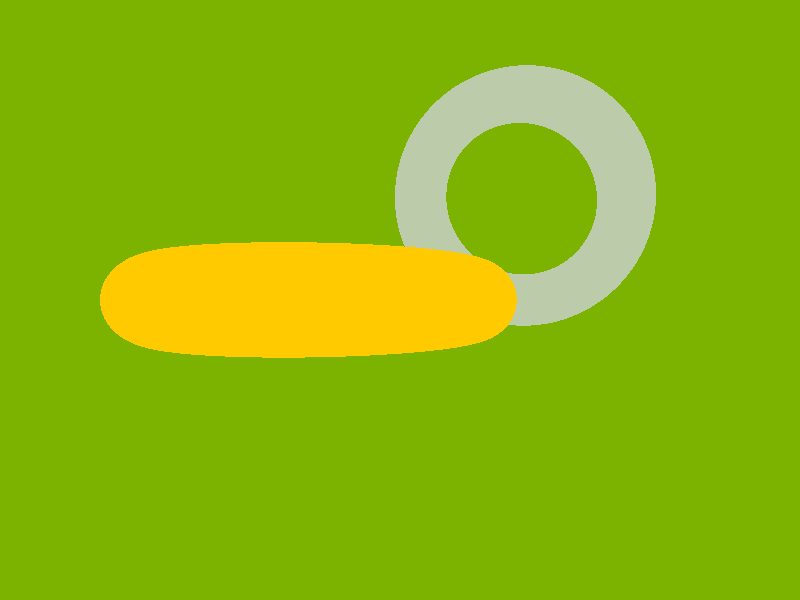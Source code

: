 // PoVRay 3.7 Scene File "torus.pov"
// autor:  Walber Mota, 15-Abril-2024
//--------------------------------------------------------------------------

#version 3.7;
global_settings{ assumed_gamma 1.0 }
#default{ finish{ ambient 0.1 diffuse 0.9 }} 

//--------------------------------------------------------------------------
#include "colors.inc"
#include "textures.inc"

// camera ------------------------------------------------------------------
#declare Camera_0 = camera {/*ultra_wide_angle*/ angle 75      // visão frontal
                            location  <0.0 , 1.0 ,-3.0>
                            right     x*image_width/image_height
                            look_at   <0.0 , 1.0 , 0.0>}
#declare Camera_1 = camera {/*ultra_wide_angle*/ angle 90   // vista diagonal
                            location  <2.0 , 2.5 ,-3.0>
                            right     x*image_width/image_height
                            look_at   <0.0 , 1.0 , 0.0>}
#declare Camera_2 = camera {/*ultra_wide_angle*/ angle 90 // vista lateral direita
                            location  <3.0 , 1.0 , 0.0>
                            right     x*image_width/image_height
                            look_at   <0.0 , 1.0 , 0.0>}
#declare Camera_3 = camera {/*ultra_wide_angle*/ angle 90        // vista de cima
                            location  <0.0 , 4.0 ,-0.001>
                            right     x*image_width/image_height
                            look_at   <0.0 , 1.0 , 0.0>}
camera{Camera_3}

// sol ---------------------------------------------------------------------
light_source{<1500,2500,-2500> color White}

// céu ---------------------------------------------------------------------
plane{ <0,1,0.2>,1 hollow
       texture{
         pigment{ bozo turbulence 0.92
           color_map{
                 [0.00 rgb<0.2,0.2,1>*0.9]
                 [0.50 rgb<0.2,0.2,1>*0.9]
                 [0.70 rgb<1,1,1>        ]
                 [0.85 rgb<0.2,0.2,0.2>  ]
                 [1.00 rgb<0.5,0.5,0.5>  ]
                       } //
           scale<1,1,1.5>*2.5
           translate<0,0,0>
           } // Fim do pigmento
         finish {ambient 1 diffuse 0}
        } // Fim da textura
       scale 5000}

// nevoeiro no chão -------------------------------------------------
fog { fog_type   2
      distance   150
      color      White *0.7 
      fog_offset 0.1
      fog_alt    3.5
      turbulence 1.8
    }
// Terreno ----------------------------------
plane{ <0,1,0>, -2
       texture{
          pigment{ color rgb<0.20,0.45,0>}
          normal { bumps 0.75 scale 0.015 }
          finish { phong 0.5 }
       } // Fim da textura
     } // Fim do plano (terreno)


//mar ---------------------------------------------------------------------
// plane{<0,1,0>, 0 
//        texture{Polished_Chrome
//                normal { crackle 0.15 scale <0.35,0.25,0.25> turbulence 0.5 } 
//                finish { reflection 0.60}}}

//--------------------------------------------------------------------------
//---------------------------- objetos em cena ----------------------------
//--------------------------------------------------------------------------
torus{ 1.00, 0.25
       //rotate<0,0,0>
       translate< 1.2, 0.1,1>
       texture{
         pigment{ color rgb<0.5,0.6,0.4>} 
         finish { phong 1} 
       }
     }

torus{ 1.00, 0.25
       rotate<90,0,0>
       translate<-0.5, 1+0.25,0 >
       texture{
          pigment{ color rgb<1,0.6,0>} 
          finish { phong 1} 
       } 
     }